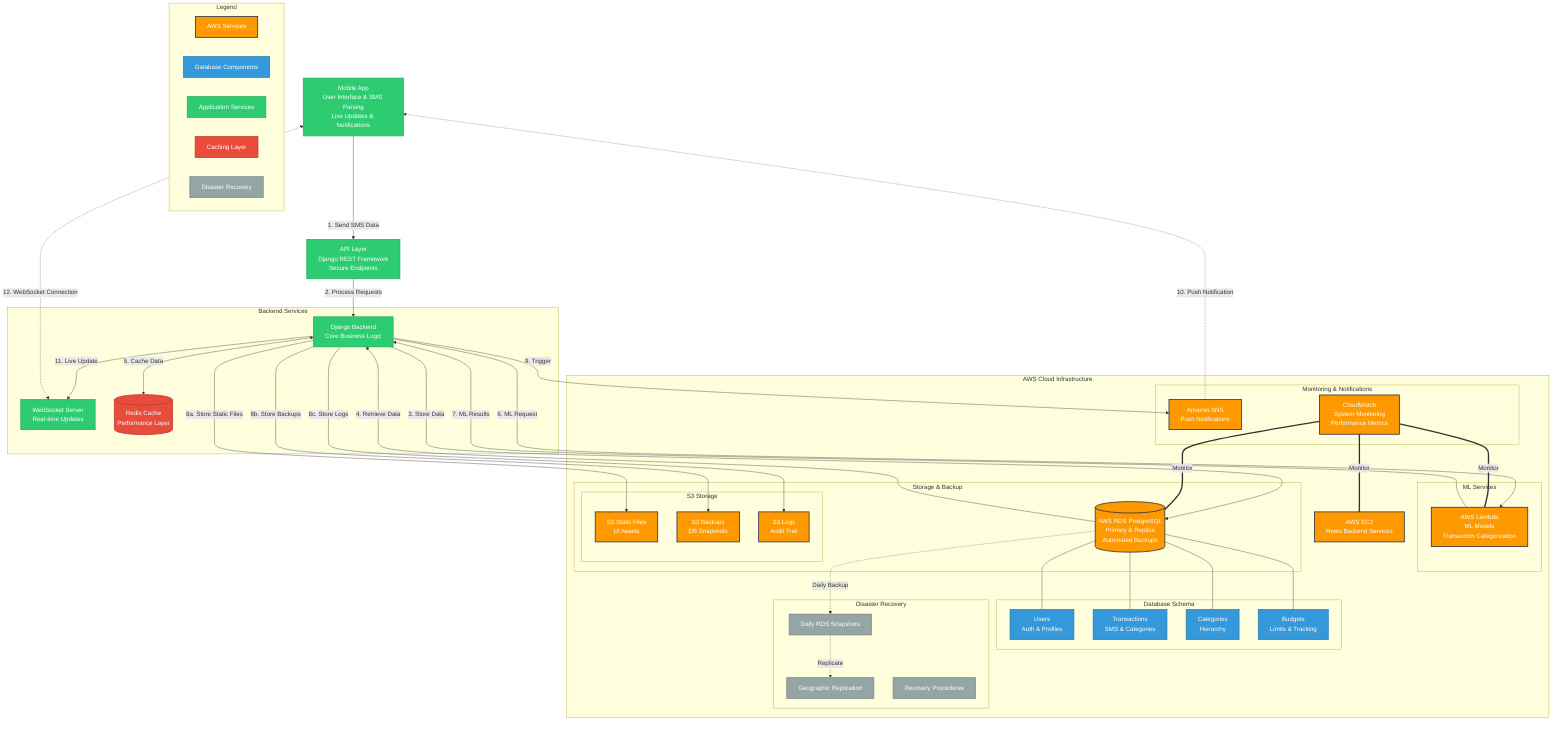 graph TB
    %% Mobile App Layer
    MA[Mobile App<br/>User Interface & SMS Parsing<br/>Live Updates & Notifications]
    
    %% API Layer
    API[API Layer<br/>Django REST Framework<br/>Secure Endpoints]
    
    %% Backend Services
    subgraph Backend["Backend Services"]
        BE[Django Backend<br/>Core Business Logic]
        WS[WebSocket Server<br/>Real-time Updates]
        Cache[(Redis Cache<br/>Performance Layer)]
    end
    
    %% AWS Cloud Services
    subgraph AWS["AWS Cloud Infrastructure"]
        EC2[AWS EC2<br/>Hosts Backend Services]
        
        subgraph MLServices["ML Services"]
            Lambda[AWS Lambda<br/>ML Models<br/>Transaction Categorization]
        end
        
        subgraph Storage["Storage & Backup"]
            RDS[(AWS RDS PostgreSQL<br/>Primary & Replica<br/>Automated Backups)]
            
            subgraph S3Storage["S3 Storage"]
                S3_Static[S3 Static Files<br/>UI Assets]
                S3_Backup[S3 Backups<br/>DB Snapshots]
                S3_Logs[S3 Logs<br/>Audit Trail]
            end
        end
        
        subgraph Monitoring["Monitoring & Notifications"]
            SNS[Amazon SNS<br/>Push Notifications]
            CW[CloudWatch<br/>System Monitoring<br/>Performance Metrics]
        end
        
        %% Database Tables
        subgraph DB["Database Schema"]
            Users[Users<br/>Auth & Profiles]
            Trans[Transactions<br/>SMS & Categories]
            Cat[Categories<br/>Hierarchy]
            Budg[Budgets<br/>Limits & Tracking]
        end

        %% Disaster Recovery
        subgraph DR["Disaster Recovery"]
            direction TB
            Backup[Daily RDS Snapshots]
            GeoRep[Geographic Replication]
            Recovery[Recovery Procedures]
        end
    end
    
    %% Data Flow Connections
    MA -->|"1. Send SMS Data"| API
    API -->|"2. Process Requests"| BE
    BE -->|"3. Store Data"| RDS
    RDS -->|"4. Retrieve Data"| BE
    BE <-->|"5. Cache Data"| Cache
    BE -->|"6. ML Request"| Lambda
    Lambda -->|"7. ML Results"| BE
    
    %% Storage Connections
    BE -->|"8a. Store Static Files"| S3_Static
    BE -->|"8b. Store Backups"| S3_Backup
    BE -->|"8c. Store Logs"| S3_Logs
    
    %% Real-time Connections
    BE -->|"9. Trigger"| SNS
    SNS -.->|"10. Push Notification"| MA
    BE -->|"11. Live Update"| WS
    WS <-.->|"12. WebSocket Connection"| MA
    
    %% Monitoring Connections
    CW ===|Monitor| EC2
    CW ===|Monitor| RDS
    CW ===|Monitor| Lambda
    
    %% Database Connections
    RDS --- Users
    RDS --- Trans
    RDS --- Cat
    RDS --- Budg
    
    %% Disaster Recovery Connections
    RDS -.->|Daily Backup| Backup
    Backup -.->|Replicate| GeoRep
    
    %% Styles
    classDef aws fill:#ff9900,stroke:#232F3E,stroke-width:2px,color:white;
    classDef db fill:#3498db,stroke:#2980b9,stroke-width:2px,color:white;
    classDef app fill:#2ecc71,stroke:#27ae60,stroke-width:2px,color:white;
    classDef cache fill:#e74c3c,stroke:#c0392b,stroke-width:2px,color:white;
    classDef dr fill:#95a5a6,stroke:#7f8c8d,stroke-width:2px,color:white;
    
    class EC2,Lambda,RDS,S3_Static,S3_Backup,S3_Logs,SNS,CW aws;
    class Users,Trans,Cat,Budg db;
    class MA,API,BE,WS app;
    class Cache cache;
    class Backup,GeoRep,Recovery dr;

    %% Legend
    subgraph Legend
        L1[AWS Services]:::aws
        L2[Database Components]:::db
        L3[Application Services]:::app
        L4[Caching Layer]:::cache
        L5[Disaster Recovery]:::dr
    end

    %% Arrow Types
    %% --> : Data Flow
    %% -.- : Notifications/Monitoring
    %% === : System Monitoring
    %% --- : Database Relations
